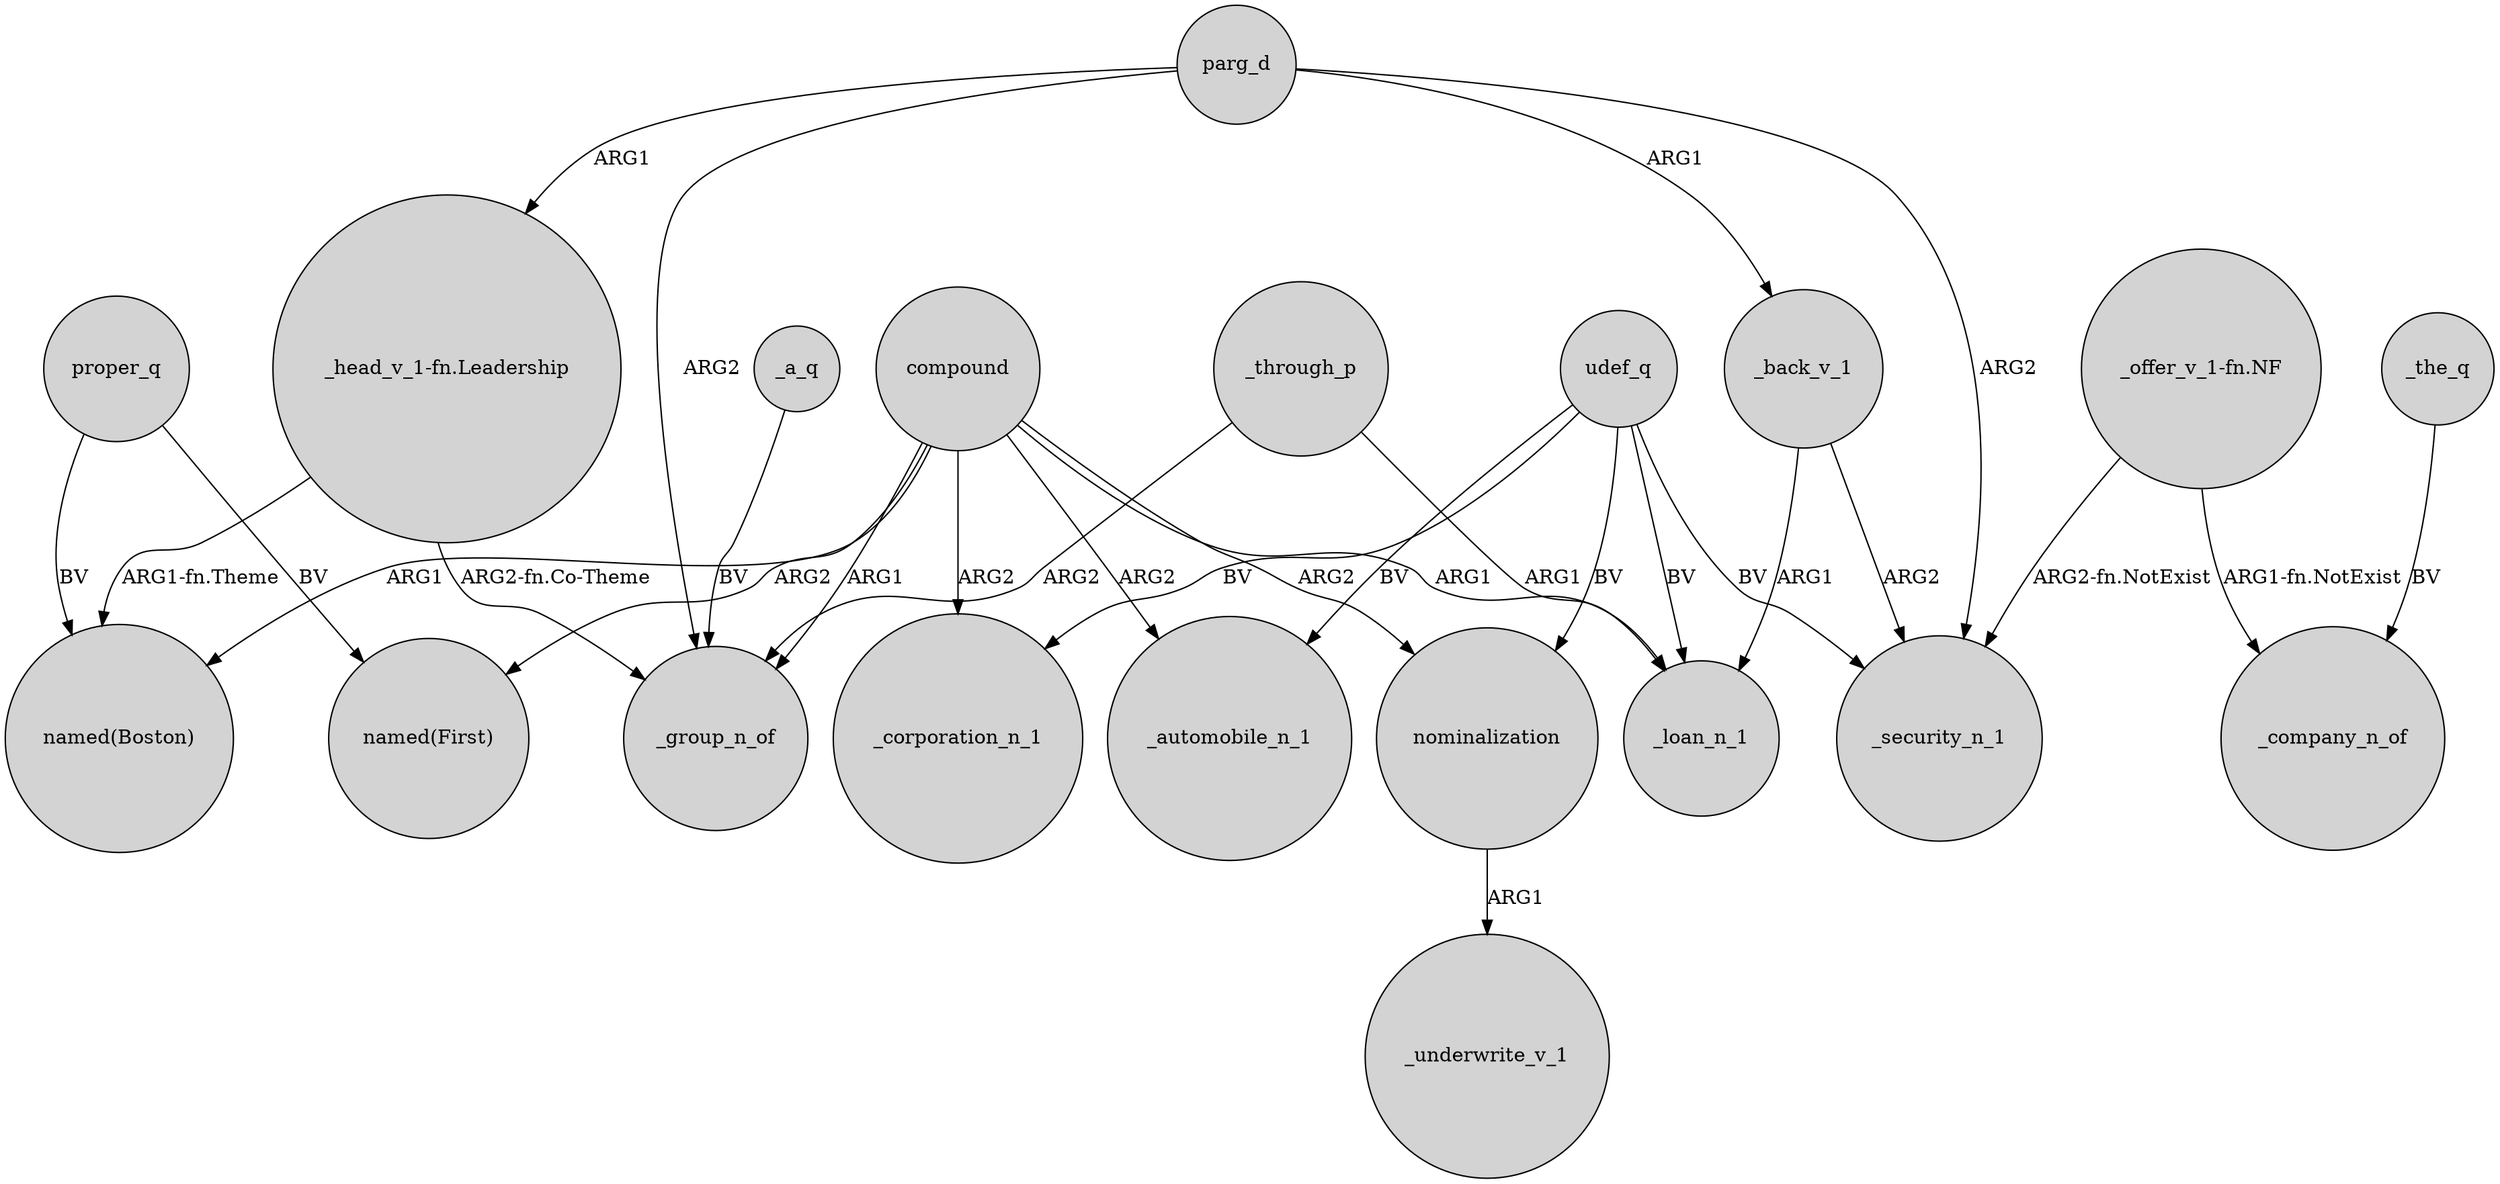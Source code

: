 digraph {
	node [shape=circle style=filled]
	proper_q -> "named(Boston)" [label=BV]
	parg_d -> "_head_v_1-fn.Leadership" [label=ARG1]
	udef_q -> _automobile_n_1 [label=BV]
	compound -> _corporation_n_1 [label=ARG2]
	proper_q -> "named(First)" [label=BV]
	_through_p -> _loan_n_1 [label=ARG1]
	parg_d -> _security_n_1 [label=ARG2]
	parg_d -> _group_n_of [label=ARG2]
	compound -> nominalization [label=ARG2]
	compound -> "named(First)" [label=ARG2]
	"_offer_v_1-fn.NF" -> _security_n_1 [label="ARG2-fn.NotExist"]
	"_head_v_1-fn.Leadership" -> "named(Boston)" [label="ARG1-fn.Theme"]
	_the_q -> _company_n_of [label=BV]
	compound -> "named(Boston)" [label=ARG1]
	udef_q -> _corporation_n_1 [label=BV]
	compound -> _automobile_n_1 [label=ARG2]
	_through_p -> _group_n_of [label=ARG2]
	"_head_v_1-fn.Leadership" -> _group_n_of [label="ARG2-fn.Co-Theme"]
	compound -> _loan_n_1 [label=ARG1]
	udef_q -> nominalization [label=BV]
	nominalization -> _underwrite_v_1 [label=ARG1]
	parg_d -> _back_v_1 [label=ARG1]
	_back_v_1 -> _security_n_1 [label=ARG2]
	_a_q -> _group_n_of [label=BV]
	_back_v_1 -> _loan_n_1 [label=ARG1]
	compound -> _group_n_of [label=ARG1]
	"_offer_v_1-fn.NF" -> _company_n_of [label="ARG1-fn.NotExist"]
	udef_q -> _loan_n_1 [label=BV]
	udef_q -> _security_n_1 [label=BV]
}
